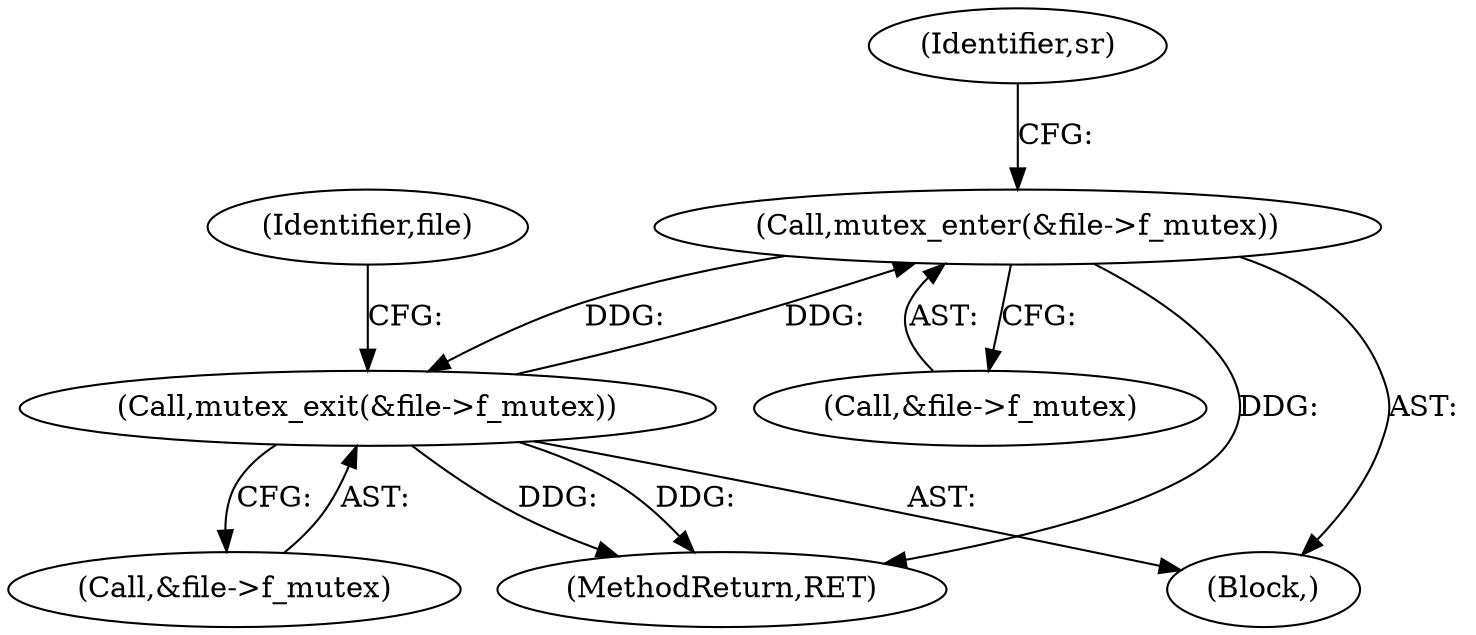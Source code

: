 digraph "0_illumos-gate_6d1c73b5858fefc6161c7d686345f0dc887ea799_0@API" {
"1000170" [label="(Call,mutex_enter(&file->f_mutex))"];
"1000178" [label="(Call,mutex_exit(&file->f_mutex))"];
"1000170" [label="(Call,mutex_enter(&file->f_mutex))"];
"1000171" [label="(Call,&file->f_mutex)"];
"1000169" [label="(Block,)"];
"1000176" [label="(Identifier,sr)"];
"1000178" [label="(Call,mutex_exit(&file->f_mutex))"];
"1000201" [label="(MethodReturn,RET)"];
"1000184" [label="(Identifier,file)"];
"1000179" [label="(Call,&file->f_mutex)"];
"1000170" [label="(Call,mutex_enter(&file->f_mutex))"];
"1000170" -> "1000169"  [label="AST: "];
"1000170" -> "1000171"  [label="CFG: "];
"1000171" -> "1000170"  [label="AST: "];
"1000176" -> "1000170"  [label="CFG: "];
"1000170" -> "1000201"  [label="DDG: "];
"1000178" -> "1000170"  [label="DDG: "];
"1000170" -> "1000178"  [label="DDG: "];
"1000178" -> "1000169"  [label="AST: "];
"1000178" -> "1000179"  [label="CFG: "];
"1000179" -> "1000178"  [label="AST: "];
"1000184" -> "1000178"  [label="CFG: "];
"1000178" -> "1000201"  [label="DDG: "];
"1000178" -> "1000201"  [label="DDG: "];
}
